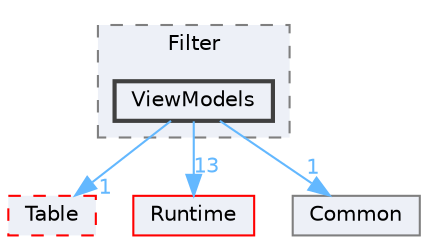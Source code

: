 digraph "ViewModels"
{
 // INTERACTIVE_SVG=YES
 // LATEX_PDF_SIZE
  bgcolor="transparent";
  edge [fontname=Helvetica,fontsize=10,labelfontname=Helvetica,labelfontsize=10];
  node [fontname=Helvetica,fontsize=10,shape=box,height=0.2,width=0.4];
  compound=true
  subgraph clusterdir_dc90ff879bb49d9b9937db94ffd3518b {
    graph [ bgcolor="#edf0f7", pencolor="grey50", label="Filter", fontname=Helvetica,fontsize=10 style="filled,dashed", URL="dir_dc90ff879bb49d9b9937db94ffd3518b.html",tooltip=""]
  dir_c7287ee0019cd4f0a4c8f16337278e62 [label="ViewModels", fillcolor="#edf0f7", color="grey25", style="filled,bold", URL="dir_c7287ee0019cd4f0a4c8f16337278e62.html",tooltip=""];
  }
  dir_2d804c98dc90f00e46ec07f3955ba1af [label="Table", fillcolor="#edf0f7", color="red", style="filled,dashed", URL="dir_2d804c98dc90f00e46ec07f3955ba1af.html",tooltip=""];
  dir_7536b172fbd480bfd146a1b1acd6856b [label="Runtime", fillcolor="#edf0f7", color="red", style="filled", URL="dir_7536b172fbd480bfd146a1b1acd6856b.html",tooltip=""];
  dir_a7c9ec6194cd4668d6f73db5b791c176 [label="Common", fillcolor="#edf0f7", color="grey50", style="filled", URL="dir_a7c9ec6194cd4668d6f73db5b791c176.html",tooltip=""];
  dir_c7287ee0019cd4f0a4c8f16337278e62->dir_2d804c98dc90f00e46ec07f3955ba1af [headlabel="1", labeldistance=1.5 headhref="dir_001249_001164.html" href="dir_001249_001164.html" color="steelblue1" fontcolor="steelblue1"];
  dir_c7287ee0019cd4f0a4c8f16337278e62->dir_7536b172fbd480bfd146a1b1acd6856b [headlabel="13", labeldistance=1.5 headhref="dir_001249_000984.html" href="dir_001249_000984.html" color="steelblue1" fontcolor="steelblue1"];
  dir_c7287ee0019cd4f0a4c8f16337278e62->dir_a7c9ec6194cd4668d6f73db5b791c176 [headlabel="1", labeldistance=1.5 headhref="dir_001249_000214.html" href="dir_001249_000214.html" color="steelblue1" fontcolor="steelblue1"];
}
